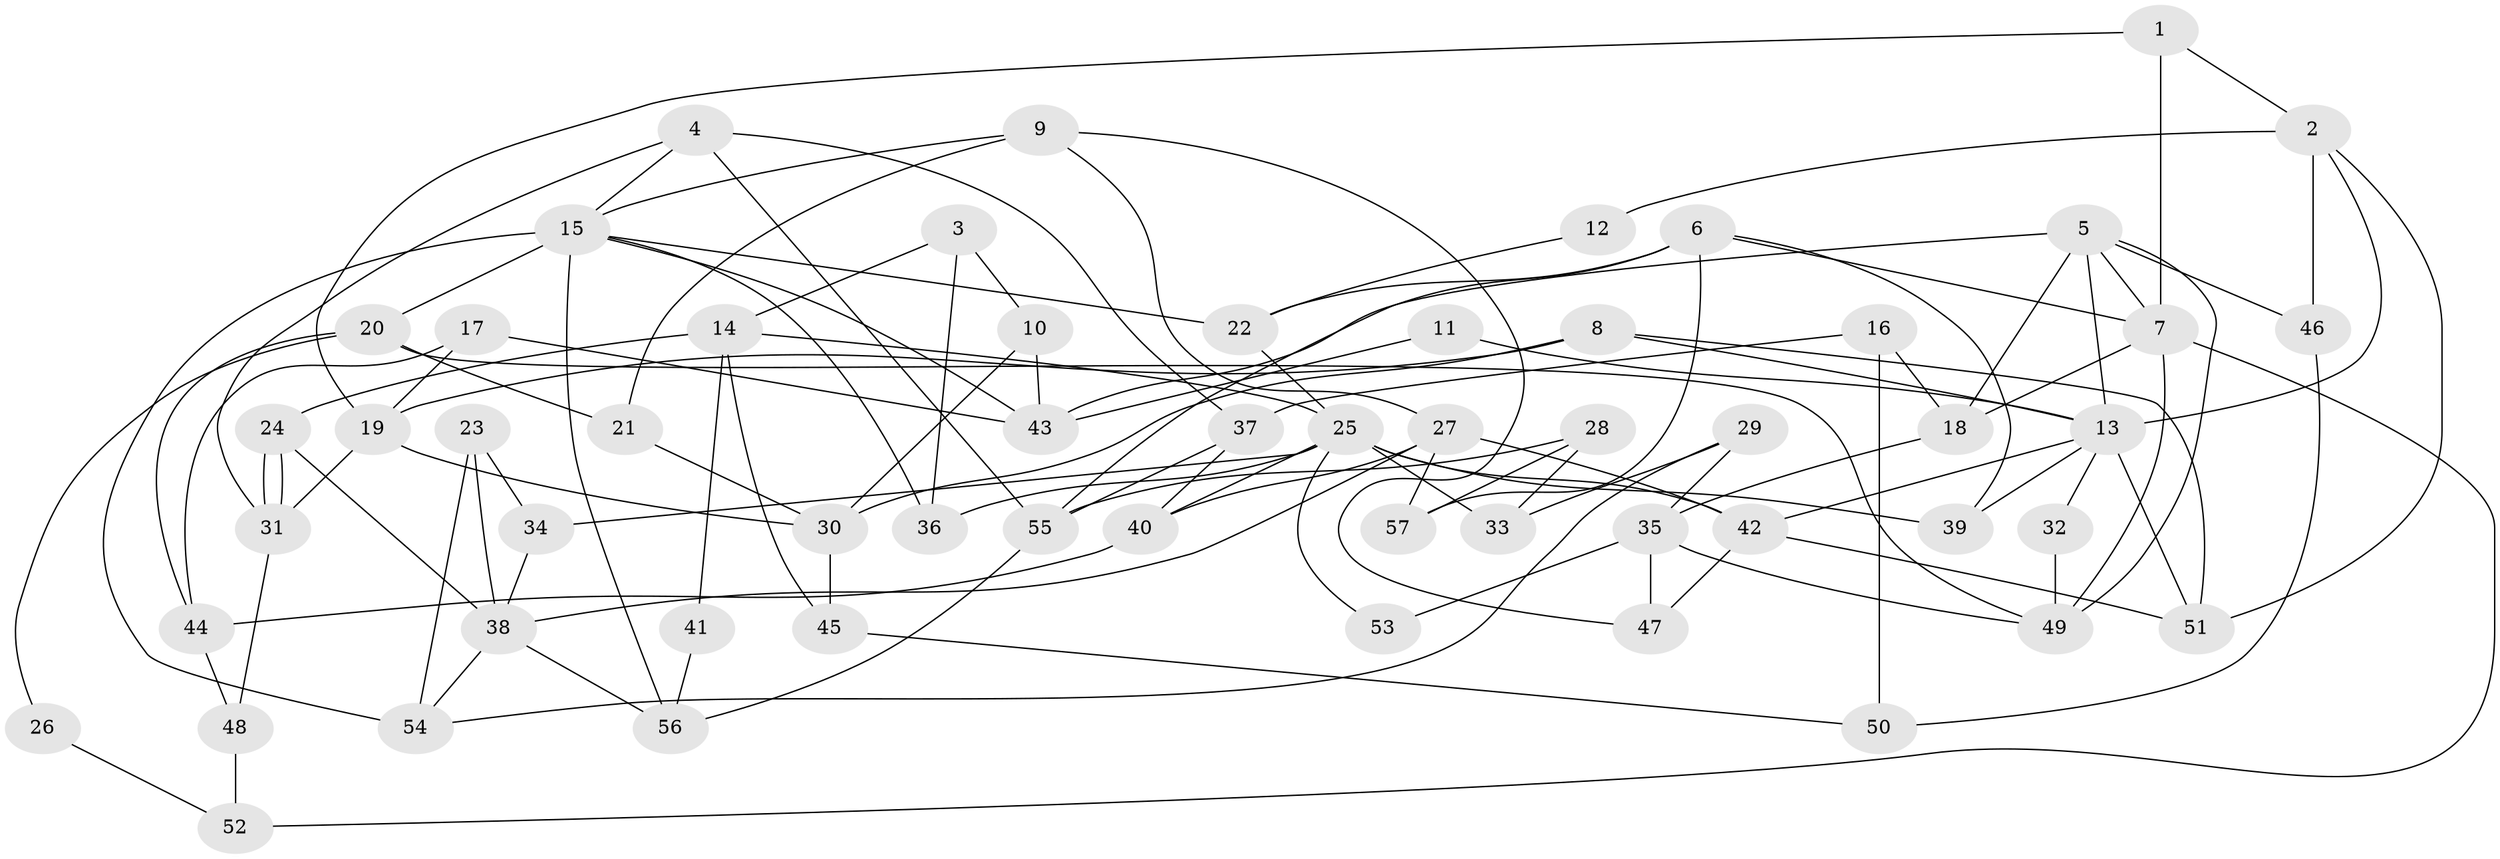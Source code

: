 // Generated by graph-tools (version 1.1) at 2025/11/02/27/25 16:11:24]
// undirected, 57 vertices, 114 edges
graph export_dot {
graph [start="1"]
  node [color=gray90,style=filled];
  1;
  2;
  3;
  4;
  5;
  6;
  7;
  8;
  9;
  10;
  11;
  12;
  13;
  14;
  15;
  16;
  17;
  18;
  19;
  20;
  21;
  22;
  23;
  24;
  25;
  26;
  27;
  28;
  29;
  30;
  31;
  32;
  33;
  34;
  35;
  36;
  37;
  38;
  39;
  40;
  41;
  42;
  43;
  44;
  45;
  46;
  47;
  48;
  49;
  50;
  51;
  52;
  53;
  54;
  55;
  56;
  57;
  1 -- 7;
  1 -- 19;
  1 -- 2;
  2 -- 46;
  2 -- 12;
  2 -- 13;
  2 -- 51;
  3 -- 36;
  3 -- 14;
  3 -- 10;
  4 -- 55;
  4 -- 31;
  4 -- 15;
  4 -- 37;
  5 -- 13;
  5 -- 43;
  5 -- 7;
  5 -- 18;
  5 -- 46;
  5 -- 49;
  6 -- 55;
  6 -- 7;
  6 -- 22;
  6 -- 39;
  6 -- 57;
  7 -- 18;
  7 -- 49;
  7 -- 52;
  8 -- 13;
  8 -- 51;
  8 -- 19;
  8 -- 30;
  9 -- 15;
  9 -- 21;
  9 -- 27;
  9 -- 47;
  10 -- 30;
  10 -- 43;
  11 -- 13;
  11 -- 43;
  12 -- 22;
  13 -- 51;
  13 -- 32;
  13 -- 39;
  13 -- 42;
  14 -- 25;
  14 -- 24;
  14 -- 41;
  14 -- 45;
  15 -- 22;
  15 -- 20;
  15 -- 36;
  15 -- 43;
  15 -- 54;
  15 -- 56;
  16 -- 18;
  16 -- 37;
  16 -- 50;
  17 -- 43;
  17 -- 44;
  17 -- 19;
  18 -- 35;
  19 -- 30;
  19 -- 31;
  20 -- 49;
  20 -- 21;
  20 -- 26;
  20 -- 44;
  21 -- 30;
  22 -- 25;
  23 -- 38;
  23 -- 54;
  23 -- 34;
  24 -- 38;
  24 -- 31;
  24 -- 31;
  25 -- 39;
  25 -- 42;
  25 -- 33;
  25 -- 34;
  25 -- 36;
  25 -- 40;
  25 -- 53;
  26 -- 52;
  27 -- 57;
  27 -- 38;
  27 -- 40;
  27 -- 42;
  28 -- 55;
  28 -- 33;
  28 -- 57;
  29 -- 35;
  29 -- 54;
  29 -- 33;
  30 -- 45;
  31 -- 48;
  32 -- 49;
  34 -- 38;
  35 -- 47;
  35 -- 49;
  35 -- 53;
  37 -- 40;
  37 -- 55;
  38 -- 54;
  38 -- 56;
  40 -- 44;
  41 -- 56;
  42 -- 47;
  42 -- 51;
  44 -- 48;
  45 -- 50;
  46 -- 50;
  48 -- 52;
  55 -- 56;
}
